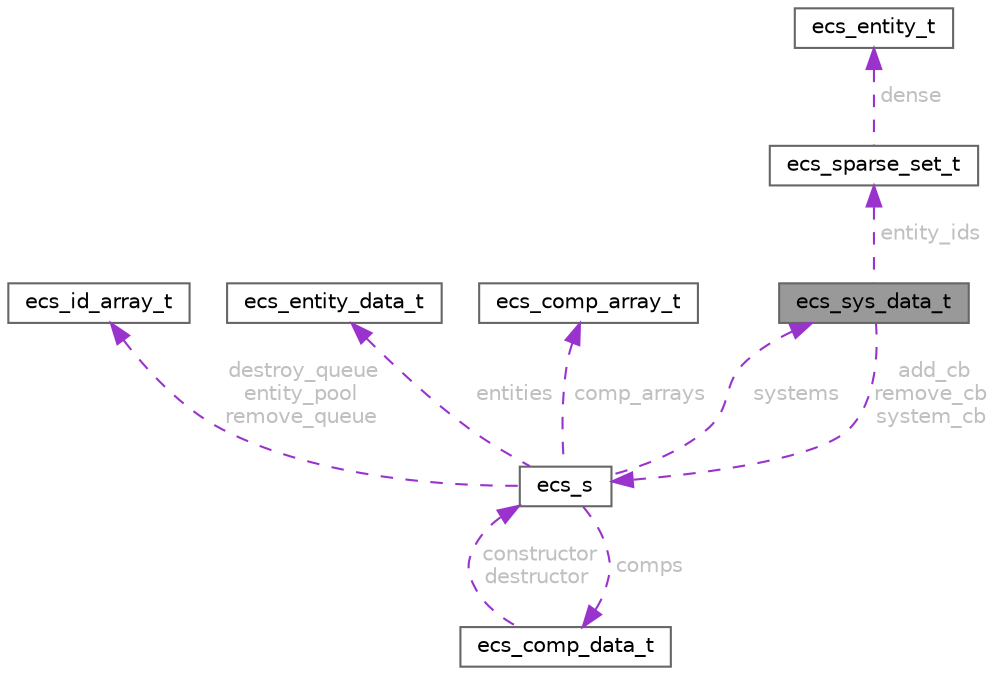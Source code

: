 digraph "ecs_sys_data_t"
{
 // LATEX_PDF_SIZE
  bgcolor="transparent";
  edge [fontname=Helvetica,fontsize=10,labelfontname=Helvetica,labelfontsize=10];
  node [fontname=Helvetica,fontsize=10,shape=box,height=0.2,width=0.4];
  Node1 [id="Node000001",label="ecs_sys_data_t",height=0.2,width=0.4,color="gray40", fillcolor="grey60", style="filled", fontcolor="black",tooltip=" "];
  Node2 -> Node1 [id="edge1_Node000001_Node000002",dir="back",color="darkorchid3",style="dashed",tooltip=" ",label=" entity_ids",fontcolor="grey" ];
  Node2 [id="Node000002",label="ecs_sparse_set_t",height=0.2,width=0.4,color="gray40", fillcolor="white", style="filled",URL="$structecs__sparse__set__t.html",tooltip=" "];
  Node3 -> Node2 [id="edge2_Node000002_Node000003",dir="back",color="darkorchid3",style="dashed",tooltip=" ",label=" dense",fontcolor="grey" ];
  Node3 [id="Node000003",label="ecs_entity_t",height=0.2,width=0.4,color="gray40", fillcolor="white", style="filled",URL="$structecs__entity__t.html",tooltip="An entity handle."];
  Node4 -> Node1 [id="edge3_Node000001_Node000004",dir="back",color="darkorchid3",style="dashed",tooltip=" ",label=" add_cb\nremove_cb\nsystem_cb",fontcolor="grey" ];
  Node4 [id="Node000004",label="ecs_s",height=0.2,width=0.4,color="gray40", fillcolor="white", style="filled",URL="$structecs__s.html",tooltip=" "];
  Node5 -> Node4 [id="edge4_Node000004_Node000005",dir="back",color="darkorchid3",style="dashed",tooltip=" ",label=" destroy_queue\nentity_pool\nremove_queue",fontcolor="grey" ];
  Node5 [id="Node000005",label="ecs_id_array_t",height=0.2,width=0.4,color="gray40", fillcolor="white", style="filled",URL="$structecs__id__array__t.html",tooltip=" "];
  Node6 -> Node4 [id="edge5_Node000004_Node000006",dir="back",color="darkorchid3",style="dashed",tooltip=" ",label=" entities",fontcolor="grey" ];
  Node6 [id="Node000006",label="ecs_entity_data_t",height=0.2,width=0.4,color="gray40", fillcolor="white", style="filled",URL="$structecs__entity__data__t.html",tooltip=" "];
  Node7 -> Node4 [id="edge6_Node000004_Node000007",dir="back",color="darkorchid3",style="dashed",tooltip=" ",label=" comps",fontcolor="grey" ];
  Node7 [id="Node000007",label="ecs_comp_data_t",height=0.2,width=0.4,color="gray40", fillcolor="white", style="filled",URL="$structecs__comp__data__t.html",tooltip=" "];
  Node4 -> Node7 [id="edge7_Node000007_Node000004",dir="back",color="darkorchid3",style="dashed",tooltip=" ",label=" constructor\ndestructor",fontcolor="grey" ];
  Node8 -> Node4 [id="edge8_Node000004_Node000008",dir="back",color="darkorchid3",style="dashed",tooltip=" ",label=" comp_arrays",fontcolor="grey" ];
  Node8 [id="Node000008",label="ecs_comp_array_t",height=0.2,width=0.4,color="gray40", fillcolor="white", style="filled",URL="$structecs__comp__array__t.html",tooltip=" "];
  Node1 -> Node4 [id="edge9_Node000004_Node000001",dir="back",color="darkorchid3",style="dashed",tooltip=" ",label=" systems",fontcolor="grey" ];
}

